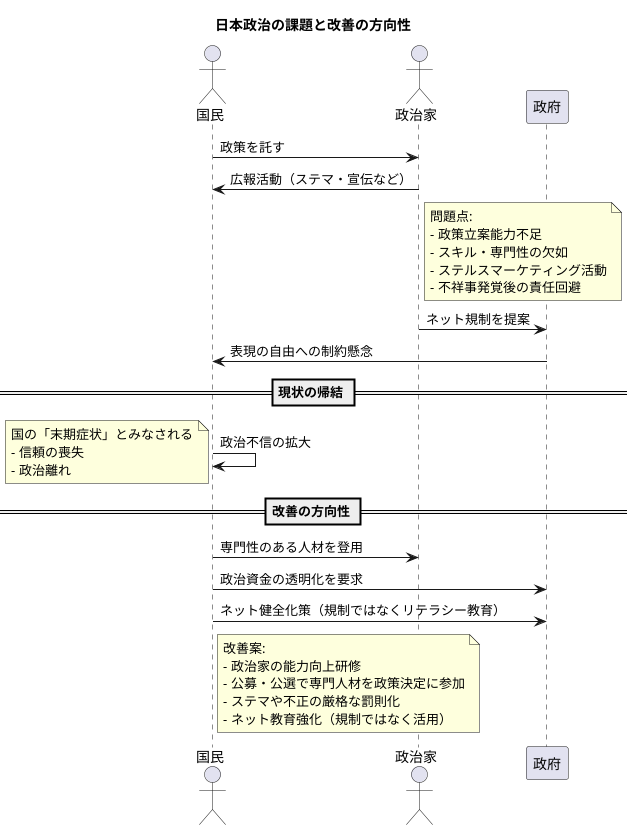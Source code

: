 @startuml
title 日本政治の課題と改善の方向性

actor 国民
actor 政治家

国民 -> 政治家 : 政策を託す
政治家 -> 国民 : 広報活動（ステマ・宣伝など）

note right of 政治家
  問題点:
  - 政策立案能力不足
  - スキル・専門性の欠如
  - ステルスマーケティング活動
  - 不祥事発覚後の責任回避
end note

政治家 -> 政府 : ネット規制を提案
政府 -> 国民 : 表現の自由への制約懸念

== 現状の帰結 ==
国民 -> 国民 : 政治不信の拡大
note left
  国の「末期症状」とみなされる
  - 信頼の喪失
  - 政治離れ
end note

== 改善の方向性 ==
国民 -> 政治家 : 専門性のある人材を登用
国民 -> 政府 : 政治資金の透明化を要求
国民 -> 政府 : ネット健全化策（規制ではなくリテラシー教育）

note right of 国民
  改善案:
  - 政治家の能力向上研修
  - 公募・公選で専門人材を政策決定に参加
  - ステマや不正の厳格な罰則化
  - ネット教育強化（規制ではなく活用）
end note

@enduml

